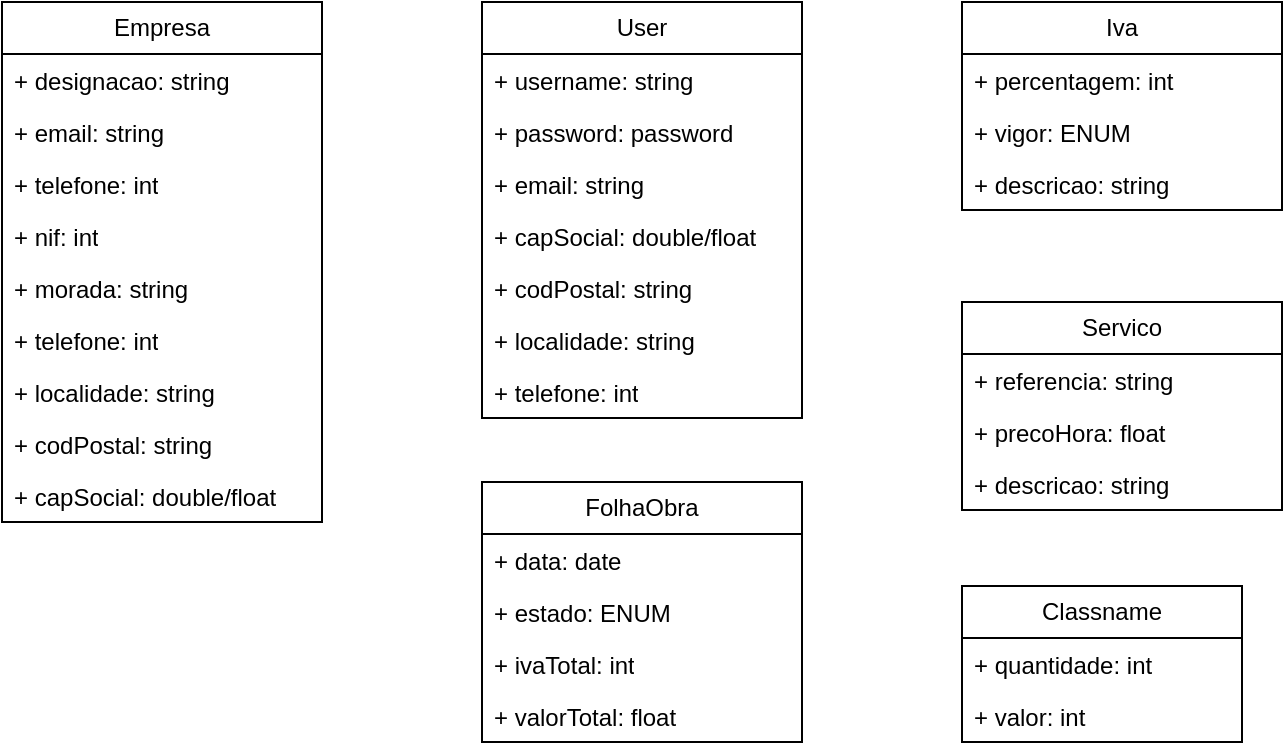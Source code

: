 <mxfile version="21.3.0" type="device">
  <diagram id="bDughVItUGISNWXQg-X7" name="Page-1">
    <mxGraphModel dx="1221" dy="671" grid="1" gridSize="10" guides="1" tooltips="1" connect="1" arrows="1" fold="1" page="1" pageScale="1" pageWidth="850" pageHeight="1100" math="0" shadow="0">
      <root>
        <mxCell id="0" />
        <mxCell id="1" parent="0" />
        <mxCell id="zrIXmETn4aUmWS0ITcwD-2" value="Empresa" style="swimlane;fontStyle=0;childLayout=stackLayout;horizontal=1;startSize=26;fillColor=none;horizontalStack=0;resizeParent=1;resizeParentMax=0;resizeLast=0;collapsible=1;marginBottom=0;whiteSpace=wrap;html=1;resizable=1;resizeHeight=1;resizeWidth=1;" parent="1" vertex="1">
          <mxGeometry x="40" y="120" width="160" height="260" as="geometry">
            <mxRectangle x="350" y="250" width="100" height="30" as="alternateBounds" />
          </mxGeometry>
        </mxCell>
        <mxCell id="zrIXmETn4aUmWS0ITcwD-3" value="+ designacao: string" style="text;strokeColor=none;fillColor=none;align=left;verticalAlign=top;spacingLeft=4;spacingRight=4;overflow=hidden;rotatable=0;points=[[0,0.5],[1,0.5]];portConstraint=eastwest;whiteSpace=wrap;html=1;" parent="zrIXmETn4aUmWS0ITcwD-2" vertex="1">
          <mxGeometry y="26" width="160" height="26" as="geometry" />
        </mxCell>
        <mxCell id="zrIXmETn4aUmWS0ITcwD-4" value="+ email: string" style="text;strokeColor=none;fillColor=none;align=left;verticalAlign=top;spacingLeft=4;spacingRight=4;overflow=hidden;rotatable=0;points=[[0,0.5],[1,0.5]];portConstraint=eastwest;whiteSpace=wrap;html=1;" parent="zrIXmETn4aUmWS0ITcwD-2" vertex="1">
          <mxGeometry y="52" width="160" height="26" as="geometry" />
        </mxCell>
        <mxCell id="zrIXmETn4aUmWS0ITcwD-5" value="+ telefone: int" style="text;strokeColor=none;fillColor=none;align=left;verticalAlign=top;spacingLeft=4;spacingRight=4;overflow=hidden;rotatable=0;points=[[0,0.5],[1,0.5]];portConstraint=eastwest;whiteSpace=wrap;html=1;" parent="zrIXmETn4aUmWS0ITcwD-2" vertex="1">
          <mxGeometry y="78" width="160" height="26" as="geometry" />
        </mxCell>
        <mxCell id="zrIXmETn4aUmWS0ITcwD-6" value="+ nif: int" style="text;strokeColor=none;fillColor=none;align=left;verticalAlign=top;spacingLeft=4;spacingRight=4;overflow=hidden;rotatable=0;points=[[0,0.5],[1,0.5]];portConstraint=eastwest;whiteSpace=wrap;html=1;" parent="zrIXmETn4aUmWS0ITcwD-2" vertex="1">
          <mxGeometry y="104" width="160" height="26" as="geometry" />
        </mxCell>
        <mxCell id="zrIXmETn4aUmWS0ITcwD-8" value="+ morada: string&lt;br&gt;" style="text;strokeColor=none;fillColor=none;align=left;verticalAlign=top;spacingLeft=4;spacingRight=4;overflow=hidden;rotatable=0;points=[[0,0.5],[1,0.5]];portConstraint=eastwest;whiteSpace=wrap;html=1;" parent="zrIXmETn4aUmWS0ITcwD-2" vertex="1">
          <mxGeometry y="130" width="160" height="26" as="geometry" />
        </mxCell>
        <mxCell id="zrIXmETn4aUmWS0ITcwD-13" value="+ telefone: int" style="text;strokeColor=none;fillColor=none;align=left;verticalAlign=top;spacingLeft=4;spacingRight=4;overflow=hidden;rotatable=0;points=[[0,0.5],[1,0.5]];portConstraint=eastwest;whiteSpace=wrap;html=1;" parent="zrIXmETn4aUmWS0ITcwD-2" vertex="1">
          <mxGeometry y="156" width="160" height="26" as="geometry" />
        </mxCell>
        <mxCell id="zrIXmETn4aUmWS0ITcwD-14" value="+ localidade: string" style="text;strokeColor=none;fillColor=none;align=left;verticalAlign=top;spacingLeft=4;spacingRight=4;overflow=hidden;rotatable=0;points=[[0,0.5],[1,0.5]];portConstraint=eastwest;whiteSpace=wrap;html=1;" parent="zrIXmETn4aUmWS0ITcwD-2" vertex="1">
          <mxGeometry y="182" width="160" height="26" as="geometry" />
        </mxCell>
        <mxCell id="zrIXmETn4aUmWS0ITcwD-11" value="+ codPostal: string" style="text;strokeColor=none;fillColor=none;align=left;verticalAlign=top;spacingLeft=4;spacingRight=4;overflow=hidden;rotatable=0;points=[[0,0.5],[1,0.5]];portConstraint=eastwest;whiteSpace=wrap;html=1;" parent="zrIXmETn4aUmWS0ITcwD-2" vertex="1">
          <mxGeometry y="208" width="160" height="26" as="geometry" />
        </mxCell>
        <mxCell id="zrIXmETn4aUmWS0ITcwD-12" value="+ capSocial: double/float" style="text;strokeColor=none;fillColor=none;align=left;verticalAlign=top;spacingLeft=4;spacingRight=4;overflow=hidden;rotatable=0;points=[[0,0.5],[1,0.5]];portConstraint=eastwest;whiteSpace=wrap;html=1;" parent="zrIXmETn4aUmWS0ITcwD-2" vertex="1">
          <mxGeometry y="234" width="160" height="26" as="geometry" />
        </mxCell>
        <mxCell id="zrIXmETn4aUmWS0ITcwD-15" value="User" style="swimlane;fontStyle=0;childLayout=stackLayout;horizontal=1;startSize=26;fillColor=none;horizontalStack=0;resizeParent=1;resizeParentMax=0;resizeLast=0;collapsible=1;marginBottom=0;whiteSpace=wrap;html=1;resizeWidth=1;resizeHeight=1;" parent="1" vertex="1">
          <mxGeometry x="280" y="120" width="160" height="208" as="geometry" />
        </mxCell>
        <mxCell id="zrIXmETn4aUmWS0ITcwD-19" value="+ username: string" style="text;strokeColor=none;fillColor=none;align=left;verticalAlign=top;spacingLeft=4;spacingRight=4;overflow=hidden;rotatable=0;points=[[0,0.5],[1,0.5]];portConstraint=eastwest;whiteSpace=wrap;html=1;" parent="zrIXmETn4aUmWS0ITcwD-15" vertex="1">
          <mxGeometry y="26" width="160" height="26" as="geometry" />
        </mxCell>
        <mxCell id="zrIXmETn4aUmWS0ITcwD-20" value="+ password: password" style="text;strokeColor=none;fillColor=none;align=left;verticalAlign=top;spacingLeft=4;spacingRight=4;overflow=hidden;rotatable=0;points=[[0,0.5],[1,0.5]];portConstraint=eastwest;whiteSpace=wrap;html=1;" parent="zrIXmETn4aUmWS0ITcwD-15" vertex="1">
          <mxGeometry y="52" width="160" height="26" as="geometry" />
        </mxCell>
        <mxCell id="zrIXmETn4aUmWS0ITcwD-21" value="+ email: string" style="text;strokeColor=none;fillColor=none;align=left;verticalAlign=top;spacingLeft=4;spacingRight=4;overflow=hidden;rotatable=0;points=[[0,0.5],[1,0.5]];portConstraint=eastwest;whiteSpace=wrap;html=1;" parent="zrIXmETn4aUmWS0ITcwD-15" vertex="1">
          <mxGeometry y="78" width="160" height="26" as="geometry" />
        </mxCell>
        <mxCell id="zrIXmETn4aUmWS0ITcwD-25" value="+ capSocial: double/float" style="text;strokeColor=none;fillColor=none;align=left;verticalAlign=top;spacingLeft=4;spacingRight=4;overflow=hidden;rotatable=0;points=[[0,0.5],[1,0.5]];portConstraint=eastwest;whiteSpace=wrap;html=1;" parent="zrIXmETn4aUmWS0ITcwD-15" vertex="1">
          <mxGeometry y="104" width="160" height="26" as="geometry" />
        </mxCell>
        <mxCell id="zrIXmETn4aUmWS0ITcwD-24" value="+ codPostal: string" style="text;strokeColor=none;fillColor=none;align=left;verticalAlign=top;spacingLeft=4;spacingRight=4;overflow=hidden;rotatable=0;points=[[0,0.5],[1,0.5]];portConstraint=eastwest;whiteSpace=wrap;html=1;" parent="zrIXmETn4aUmWS0ITcwD-15" vertex="1">
          <mxGeometry y="130" width="160" height="26" as="geometry" />
        </mxCell>
        <mxCell id="zrIXmETn4aUmWS0ITcwD-23" value="+ localidade: string" style="text;strokeColor=none;fillColor=none;align=left;verticalAlign=top;spacingLeft=4;spacingRight=4;overflow=hidden;rotatable=0;points=[[0,0.5],[1,0.5]];portConstraint=eastwest;whiteSpace=wrap;html=1;" parent="zrIXmETn4aUmWS0ITcwD-15" vertex="1">
          <mxGeometry y="156" width="160" height="26" as="geometry" />
        </mxCell>
        <mxCell id="zrIXmETn4aUmWS0ITcwD-22" value="+ telefone: int" style="text;strokeColor=none;fillColor=none;align=left;verticalAlign=top;spacingLeft=4;spacingRight=4;overflow=hidden;rotatable=0;points=[[0,0.5],[1,0.5]];portConstraint=eastwest;whiteSpace=wrap;html=1;" parent="zrIXmETn4aUmWS0ITcwD-15" vertex="1">
          <mxGeometry y="182" width="160" height="26" as="geometry" />
        </mxCell>
        <mxCell id="zrIXmETn4aUmWS0ITcwD-27" value="Iva" style="swimlane;fontStyle=0;childLayout=stackLayout;horizontal=1;startSize=26;fillColor=none;horizontalStack=0;resizeParent=1;resizeParentMax=0;resizeLast=0;collapsible=1;marginBottom=0;whiteSpace=wrap;html=1;" parent="1" vertex="1">
          <mxGeometry x="520" y="120" width="160" height="104" as="geometry" />
        </mxCell>
        <mxCell id="zrIXmETn4aUmWS0ITcwD-10" value="+ percentagem: int" style="text;strokeColor=none;fillColor=none;align=left;verticalAlign=top;spacingLeft=4;spacingRight=4;overflow=hidden;rotatable=0;points=[[0,0.5],[1,0.5]];portConstraint=eastwest;whiteSpace=wrap;html=1;" parent="zrIXmETn4aUmWS0ITcwD-27" vertex="1">
          <mxGeometry y="26" width="160" height="26" as="geometry" />
        </mxCell>
        <mxCell id="zrIXmETn4aUmWS0ITcwD-31" value="+ vigor: ENUM" style="text;strokeColor=none;fillColor=none;align=left;verticalAlign=top;spacingLeft=4;spacingRight=4;overflow=hidden;rotatable=0;points=[[0,0.5],[1,0.5]];portConstraint=eastwest;whiteSpace=wrap;html=1;" parent="zrIXmETn4aUmWS0ITcwD-27" vertex="1">
          <mxGeometry y="52" width="160" height="26" as="geometry" />
        </mxCell>
        <mxCell id="zrIXmETn4aUmWS0ITcwD-32" value="+ descricao: string" style="text;strokeColor=none;fillColor=none;align=left;verticalAlign=top;spacingLeft=4;spacingRight=4;overflow=hidden;rotatable=0;points=[[0,0.5],[1,0.5]];portConstraint=eastwest;whiteSpace=wrap;html=1;" parent="zrIXmETn4aUmWS0ITcwD-27" vertex="1">
          <mxGeometry y="78" width="160" height="26" as="geometry" />
        </mxCell>
        <mxCell id="zrIXmETn4aUmWS0ITcwD-34" value="Servico" style="swimlane;fontStyle=0;childLayout=stackLayout;horizontal=1;startSize=26;fillColor=none;horizontalStack=0;resizeParent=1;resizeParentMax=0;resizeLast=0;collapsible=1;marginBottom=0;whiteSpace=wrap;html=1;" parent="1" vertex="1">
          <mxGeometry x="520" y="270" width="160" height="104" as="geometry" />
        </mxCell>
        <mxCell id="zrIXmETn4aUmWS0ITcwD-38" value="+ referencia: string" style="text;strokeColor=none;fillColor=none;align=left;verticalAlign=top;spacingLeft=4;spacingRight=4;overflow=hidden;rotatable=0;points=[[0,0.5],[1,0.5]];portConstraint=eastwest;whiteSpace=wrap;html=1;" parent="zrIXmETn4aUmWS0ITcwD-34" vertex="1">
          <mxGeometry y="26" width="160" height="26" as="geometry" />
        </mxCell>
        <mxCell id="zrIXmETn4aUmWS0ITcwD-41" value="+ precoHora: float" style="text;strokeColor=none;fillColor=none;align=left;verticalAlign=top;spacingLeft=4;spacingRight=4;overflow=hidden;rotatable=0;points=[[0,0.5],[1,0.5]];portConstraint=eastwest;whiteSpace=wrap;html=1;" parent="zrIXmETn4aUmWS0ITcwD-34" vertex="1">
          <mxGeometry y="52" width="160" height="26" as="geometry" />
        </mxCell>
        <mxCell id="zrIXmETn4aUmWS0ITcwD-39" value="+ descricao: string" style="text;strokeColor=none;fillColor=none;align=left;verticalAlign=top;spacingLeft=4;spacingRight=4;overflow=hidden;rotatable=0;points=[[0,0.5],[1,0.5]];portConstraint=eastwest;whiteSpace=wrap;html=1;" parent="zrIXmETn4aUmWS0ITcwD-34" vertex="1">
          <mxGeometry y="78" width="160" height="26" as="geometry" />
        </mxCell>
        <mxCell id="zrIXmETn4aUmWS0ITcwD-43" value="FolhaObra" style="swimlane;fontStyle=0;childLayout=stackLayout;horizontal=1;startSize=26;fillColor=none;horizontalStack=0;resizeParent=1;resizeParentMax=0;resizeLast=0;collapsible=1;marginBottom=0;whiteSpace=wrap;html=1;" parent="1" vertex="1">
          <mxGeometry x="280" y="360" width="160" height="130" as="geometry" />
        </mxCell>
        <mxCell id="zrIXmETn4aUmWS0ITcwD-47" value="+ data: date" style="text;strokeColor=none;fillColor=none;align=left;verticalAlign=top;spacingLeft=4;spacingRight=4;overflow=hidden;rotatable=0;points=[[0,0.5],[1,0.5]];portConstraint=eastwest;whiteSpace=wrap;html=1;" parent="zrIXmETn4aUmWS0ITcwD-43" vertex="1">
          <mxGeometry y="26" width="160" height="26" as="geometry" />
        </mxCell>
        <mxCell id="zrIXmETn4aUmWS0ITcwD-50" value="+ estado: ENUM" style="text;strokeColor=none;fillColor=none;align=left;verticalAlign=top;spacingLeft=4;spacingRight=4;overflow=hidden;rotatable=0;points=[[0,0.5],[1,0.5]];portConstraint=eastwest;whiteSpace=wrap;html=1;" parent="zrIXmETn4aUmWS0ITcwD-43" vertex="1">
          <mxGeometry y="52" width="160" height="26" as="geometry" />
        </mxCell>
        <mxCell id="zrIXmETn4aUmWS0ITcwD-49" value="+ ivaTotal: int" style="text;strokeColor=none;fillColor=none;align=left;verticalAlign=top;spacingLeft=4;spacingRight=4;overflow=hidden;rotatable=0;points=[[0,0.5],[1,0.5]];portConstraint=eastwest;whiteSpace=wrap;html=1;" parent="zrIXmETn4aUmWS0ITcwD-43" vertex="1">
          <mxGeometry y="78" width="160" height="26" as="geometry" />
        </mxCell>
        <mxCell id="zrIXmETn4aUmWS0ITcwD-48" value="+ valorTotal: float" style="text;strokeColor=none;fillColor=none;align=left;verticalAlign=top;spacingLeft=4;spacingRight=4;overflow=hidden;rotatable=0;points=[[0,0.5],[1,0.5]];portConstraint=eastwest;whiteSpace=wrap;html=1;" parent="zrIXmETn4aUmWS0ITcwD-43" vertex="1">
          <mxGeometry y="104" width="160" height="26" as="geometry" />
        </mxCell>
        <mxCell id="zrIXmETn4aUmWS0ITcwD-51" value="Classname" style="swimlane;fontStyle=0;childLayout=stackLayout;horizontal=1;startSize=26;fillColor=none;horizontalStack=0;resizeParent=1;resizeParentMax=0;resizeLast=0;collapsible=1;marginBottom=0;whiteSpace=wrap;html=1;" parent="1" vertex="1">
          <mxGeometry x="520" y="412" width="140" height="78" as="geometry" />
        </mxCell>
        <mxCell id="zrIXmETn4aUmWS0ITcwD-52" value="+ quantidade: int" style="text;strokeColor=none;fillColor=none;align=left;verticalAlign=top;spacingLeft=4;spacingRight=4;overflow=hidden;rotatable=0;points=[[0,0.5],[1,0.5]];portConstraint=eastwest;whiteSpace=wrap;html=1;" parent="zrIXmETn4aUmWS0ITcwD-51" vertex="1">
          <mxGeometry y="26" width="140" height="26" as="geometry" />
        </mxCell>
        <mxCell id="zrIXmETn4aUmWS0ITcwD-53" value="+ valor: int" style="text;strokeColor=none;fillColor=none;align=left;verticalAlign=top;spacingLeft=4;spacingRight=4;overflow=hidden;rotatable=0;points=[[0,0.5],[1,0.5]];portConstraint=eastwest;whiteSpace=wrap;html=1;" parent="zrIXmETn4aUmWS0ITcwD-51" vertex="1">
          <mxGeometry y="52" width="140" height="26" as="geometry" />
        </mxCell>
      </root>
    </mxGraphModel>
  </diagram>
</mxfile>
